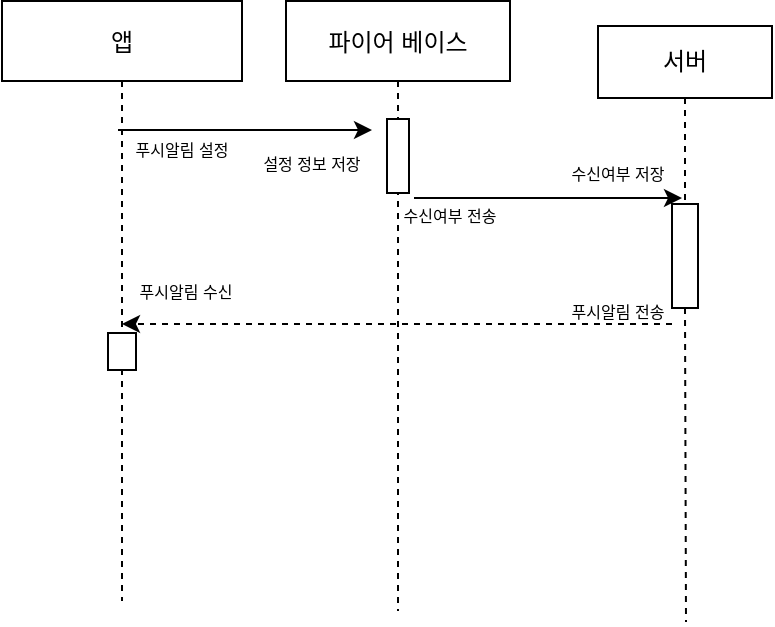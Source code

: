 <mxfile version="15.5.1" type="github">
  <diagram id="kgpKYQtTHZ0yAKxKKP6v" name="Page-1">
    <mxGraphModel dx="820" dy="473" grid="0" gridSize="10" guides="1" tooltips="1" connect="1" arrows="1" fold="1" page="1" pageScale="1" pageWidth="850" pageHeight="1100" math="0" shadow="0">
      <root>
        <mxCell id="0" />
        <mxCell id="1" parent="0" />
        <mxCell id="3nuBFxr9cyL0pnOWT2aG-5" value="파이어 베이스" style="shape=umlLifeline;perimeter=lifelinePerimeter;container=1;collapsible=0;recursiveResize=0;rounded=0;shadow=0;strokeWidth=1;" parent="1" vertex="1">
          <mxGeometry x="465" y="228.5" width="112" height="305" as="geometry" />
        </mxCell>
        <mxCell id="3nuBFxr9cyL0pnOWT2aG-6" value="" style="points=[];perimeter=orthogonalPerimeter;rounded=0;shadow=0;strokeWidth=1;fillColor=default;" parent="3nuBFxr9cyL0pnOWT2aG-5" vertex="1">
          <mxGeometry x="50.5" y="59" width="11" height="37" as="geometry" />
        </mxCell>
        <mxCell id="FugrrX4glSrGfoG3N5QN-26" value="수신여부 전송" style="text;html=1;strokeColor=none;fillColor=none;align=center;verticalAlign=middle;whiteSpace=wrap;rounded=0;fontSize=8;imageAspect=0;connectable=1;allowArrows=0;container=0;collapsible=0;recursiveResize=1;" parent="3nuBFxr9cyL0pnOWT2aG-5" vertex="1">
          <mxGeometry x="52" y="96" width="60" height="23" as="geometry" />
        </mxCell>
        <mxCell id="FugrrX4glSrGfoG3N5QN-25" value="설정 정보 저장" style="text;html=1;strokeColor=none;fillColor=none;align=center;verticalAlign=middle;whiteSpace=wrap;rounded=0;fontSize=8;rotation=0;" parent="3nuBFxr9cyL0pnOWT2aG-5" vertex="1">
          <mxGeometry x="-17" y="66" width="60" height="30" as="geometry" />
        </mxCell>
        <mxCell id="3nuBFxr9cyL0pnOWT2aG-1" value="앱" style="shape=umlLifeline;perimeter=lifelinePerimeter;container=1;collapsible=0;recursiveResize=0;rounded=0;shadow=0;strokeWidth=1;" parent="1" vertex="1">
          <mxGeometry x="323" y="228.5" width="120" height="300" as="geometry" />
        </mxCell>
        <mxCell id="FugrrX4glSrGfoG3N5QN-19" value="푸시알림 설정" style="text;html=1;strokeColor=none;fillColor=none;align=center;verticalAlign=middle;whiteSpace=wrap;rounded=0;fontSize=8;" parent="3nuBFxr9cyL0pnOWT2aG-1" vertex="1">
          <mxGeometry x="60" y="61.5" width="60" height="25" as="geometry" />
        </mxCell>
        <mxCell id="FugrrX4glSrGfoG3N5QN-34" value="푸시알림 수신" style="text;html=1;strokeColor=none;fillColor=none;align=center;verticalAlign=middle;whiteSpace=wrap;rounded=0;fontSize=8;" parent="3nuBFxr9cyL0pnOWT2aG-1" vertex="1">
          <mxGeometry x="62" y="130.5" width="60" height="30" as="geometry" />
        </mxCell>
        <mxCell id="FugrrX4glSrGfoG3N5QN-35" value="" style="rounded=0;whiteSpace=wrap;html=1;fontSize=8;fillColor=default;gradientColor=none;" parent="3nuBFxr9cyL0pnOWT2aG-1" vertex="1">
          <mxGeometry x="53" y="166" width="14" height="18.5" as="geometry" />
        </mxCell>
        <mxCell id="FugrrX4glSrGfoG3N5QN-2" value="서버" style="rounded=0;whiteSpace=wrap;html=1;" parent="1" vertex="1">
          <mxGeometry x="621" y="241" width="87" height="36" as="geometry" />
        </mxCell>
        <mxCell id="FugrrX4glSrGfoG3N5QN-4" value="" style="endArrow=none;dashed=1;html=1;strokeWidth=1;rounded=0;exitX=0.5;exitY=1;exitDx=0;exitDy=0;startArrow=none;" parent="1" source="FugrrX4glSrGfoG3N5QN-22" edge="1">
          <mxGeometry width="50" height="50" relative="1" as="geometry">
            <mxPoint x="590" y="290" as="sourcePoint" />
            <mxPoint x="665" y="539" as="targetPoint" />
          </mxGeometry>
        </mxCell>
        <mxCell id="FugrrX4glSrGfoG3N5QN-5" value="" style="endArrow=classic;html=1;rounded=0;" parent="1" edge="1">
          <mxGeometry width="50" height="50" relative="1" as="geometry">
            <mxPoint x="381" y="293" as="sourcePoint" />
            <mxPoint x="508" y="293" as="targetPoint" />
          </mxGeometry>
        </mxCell>
        <mxCell id="FugrrX4glSrGfoG3N5QN-6" value="" style="endArrow=classic;html=1;rounded=0;" parent="1" edge="1">
          <mxGeometry width="50" height="50" relative="1" as="geometry">
            <mxPoint x="529" y="327" as="sourcePoint" />
            <mxPoint x="663" y="327" as="targetPoint" />
          </mxGeometry>
        </mxCell>
        <mxCell id="FugrrX4glSrGfoG3N5QN-22" value="" style="rounded=0;whiteSpace=wrap;html=1;fontSize=8;fillColor=default;" parent="1" vertex="1">
          <mxGeometry x="658" y="330" width="13" height="52" as="geometry" />
        </mxCell>
        <mxCell id="FugrrX4glSrGfoG3N5QN-24" value="" style="endArrow=none;dashed=1;html=1;strokeWidth=1;rounded=0;exitX=0.5;exitY=1;exitDx=0;exitDy=0;" parent="1" source="FugrrX4glSrGfoG3N5QN-2" target="FugrrX4glSrGfoG3N5QN-22" edge="1">
          <mxGeometry width="50" height="50" relative="1" as="geometry">
            <mxPoint x="664.5" y="277.0" as="sourcePoint" />
            <mxPoint x="665" y="539" as="targetPoint" />
          </mxGeometry>
        </mxCell>
        <mxCell id="FugrrX4glSrGfoG3N5QN-32" value="" style="endArrow=classic;html=1;rounded=0;dashed=1;fontSize=8;strokeWidth=1;" parent="1" target="3nuBFxr9cyL0pnOWT2aG-1" edge="1">
          <mxGeometry width="50" height="50" relative="1" as="geometry">
            <mxPoint x="658" y="390" as="sourcePoint" />
            <mxPoint x="581" y="387" as="targetPoint" />
          </mxGeometry>
        </mxCell>
        <mxCell id="FugrrX4glSrGfoG3N5QN-33" value="푸시알림 전송" style="text;html=1;strokeColor=none;fillColor=none;align=center;verticalAlign=middle;whiteSpace=wrap;rounded=0;fontSize=8;" parent="1" vertex="1">
          <mxGeometry x="601" y="368.5" width="60" height="30" as="geometry" />
        </mxCell>
        <mxCell id="BzX8UMseFJUb4_9sW3gn-2" value="수신여부 저장" style="text;html=1;strokeColor=none;fillColor=none;align=center;verticalAlign=middle;whiteSpace=wrap;rounded=0;fontSize=8;" vertex="1" parent="1">
          <mxGeometry x="601" y="306" width="60" height="18" as="geometry" />
        </mxCell>
      </root>
    </mxGraphModel>
  </diagram>
</mxfile>
